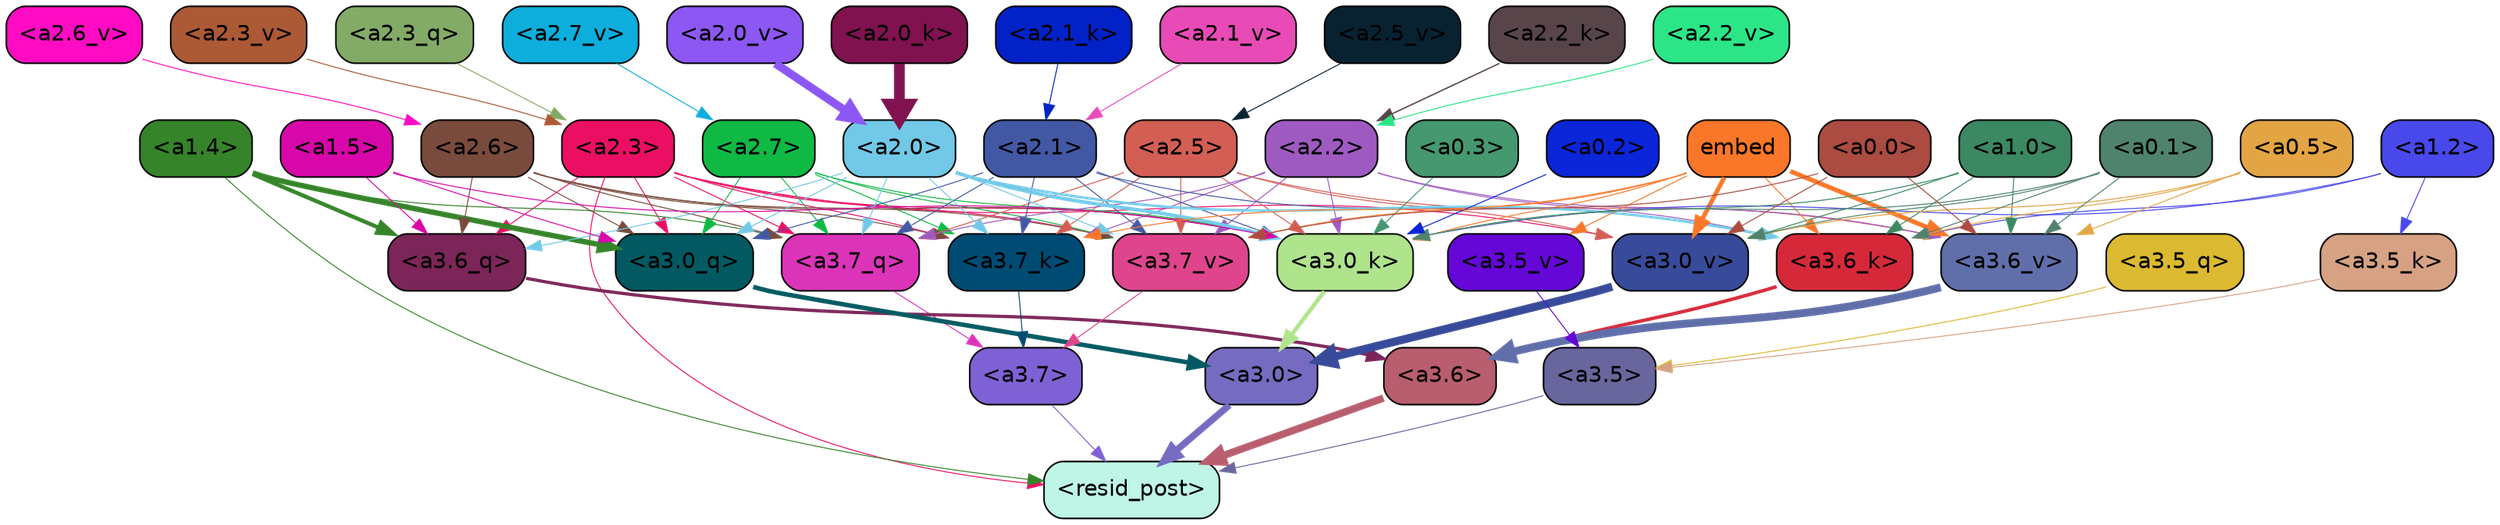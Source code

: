 strict digraph "" {
	graph [bgcolor=transparent,
		layout=dot,
		overlap=false,
		splines=true
	];
	"<a3.7>"	[color=black,
		fillcolor="#7e61d4",
		fontname=Helvetica,
		shape=box,
		style="filled, rounded"];
	"<resid_post>"	[color=black,
		fillcolor="#bef5e6",
		fontname=Helvetica,
		shape=box,
		style="filled, rounded"];
	"<a3.7>" -> "<resid_post>"	[color="#7e61d4",
		penwidth=0.6];
	"<a3.6>"	[color=black,
		fillcolor="#b85e6e",
		fontname=Helvetica,
		shape=box,
		style="filled, rounded"];
	"<a3.6>" -> "<resid_post>"	[color="#b85e6e",
		penwidth=4.648244500160217];
	"<a3.5>"	[color=black,
		fillcolor="#68669c",
		fontname=Helvetica,
		shape=box,
		style="filled, rounded"];
	"<a3.5>" -> "<resid_post>"	[color="#68669c",
		penwidth=0.6];
	"<a3.0>"	[color=black,
		fillcolor="#756cc1",
		fontname=Helvetica,
		shape=box,
		style="filled, rounded"];
	"<a3.0>" -> "<resid_post>"	[color="#756cc1",
		penwidth=4.3288813829422];
	"<a2.3>"	[color=black,
		fillcolor="#eb0f63",
		fontname=Helvetica,
		shape=box,
		style="filled, rounded"];
	"<a2.3>" -> "<resid_post>"	[color="#eb0f63",
		penwidth=0.6];
	"<a3.7_q>"	[color=black,
		fillcolor="#db34b9",
		fontname=Helvetica,
		shape=box,
		style="filled, rounded"];
	"<a2.3>" -> "<a3.7_q>"	[color="#eb0f63",
		penwidth=0.6];
	"<a3.6_q>"	[color=black,
		fillcolor="#7b2558",
		fontname=Helvetica,
		shape=box,
		style="filled, rounded"];
	"<a2.3>" -> "<a3.6_q>"	[color="#eb0f63",
		penwidth=0.6];
	"<a3.0_q>"	[color=black,
		fillcolor="#035961",
		fontname=Helvetica,
		shape=box,
		style="filled, rounded"];
	"<a2.3>" -> "<a3.0_q>"	[color="#eb0f63",
		penwidth=0.6];
	"<a3.7_k>"	[color=black,
		fillcolor="#004b73",
		fontname=Helvetica,
		shape=box,
		style="filled, rounded"];
	"<a2.3>" -> "<a3.7_k>"	[color="#eb0f63",
		penwidth=0.6];
	"<a3.0_k>"	[color=black,
		fillcolor="#afe38c",
		fontname=Helvetica,
		shape=box,
		style="filled, rounded"];
	"<a2.3>" -> "<a3.0_k>"	[color="#eb0f63",
		penwidth=0.6];
	"<a3.7_v>"	[color=black,
		fillcolor="#de458c",
		fontname=Helvetica,
		shape=box,
		style="filled, rounded"];
	"<a2.3>" -> "<a3.7_v>"	[color="#eb0f63",
		penwidth=0.6];
	"<a3.0_v>"	[color=black,
		fillcolor="#374b9a",
		fontname=Helvetica,
		shape=box,
		style="filled, rounded"];
	"<a2.3>" -> "<a3.0_v>"	[color="#eb0f63",
		penwidth=0.6];
	"<a1.4>"	[color=black,
		fillcolor="#358429",
		fontname=Helvetica,
		shape=box,
		style="filled, rounded"];
	"<a1.4>" -> "<resid_post>"	[color="#358429",
		penwidth=0.6];
	"<a1.4>" -> "<a3.7_q>"	[color="#358429",
		penwidth=0.6];
	"<a1.4>" -> "<a3.6_q>"	[color="#358429",
		penwidth=2.5397292599081993];
	"<a1.4>" -> "<a3.0_q>"	[color="#358429",
		penwidth=3.3985572457313538];
	"<a3.7_q>" -> "<a3.7>"	[color="#db34b9",
		penwidth=0.6];
	"<a3.6_q>" -> "<a3.6>"	[color="#7b2558",
		penwidth=2.03758105635643];
	"<a3.5_q>"	[color=black,
		fillcolor="#dbb931",
		fontname=Helvetica,
		shape=box,
		style="filled, rounded"];
	"<a3.5_q>" -> "<a3.5>"	[color="#dbb931",
		penwidth=0.6];
	"<a3.0_q>" -> "<a3.0>"	[color="#035961",
		penwidth=2.8638100624084473];
	"<a3.7_k>" -> "<a3.7>"	[color="#004b73",
		penwidth=0.6];
	"<a3.6_k>"	[color=black,
		fillcolor="#d52939",
		fontname=Helvetica,
		shape=box,
		style="filled, rounded"];
	"<a3.6_k>" -> "<a3.6>"	[color="#d52939",
		penwidth=2.174198240041733];
	"<a3.5_k>"	[color=black,
		fillcolor="#d6a283",
		fontname=Helvetica,
		shape=box,
		style="filled, rounded"];
	"<a3.5_k>" -> "<a3.5>"	[color="#d6a283",
		penwidth=0.6];
	"<a3.0_k>" -> "<a3.0>"	[color="#afe38c",
		penwidth=2.6274144649505615];
	"<a3.7_v>" -> "<a3.7>"	[color="#de458c",
		penwidth=0.6];
	"<a3.6_v>"	[color=black,
		fillcolor="#606faa",
		fontname=Helvetica,
		shape=box,
		style="filled, rounded"];
	"<a3.6_v>" -> "<a3.6>"	[color="#606faa",
		penwidth=5.002329230308533];
	"<a3.5_v>"	[color=black,
		fillcolor="#6407d7",
		fontname=Helvetica,
		shape=box,
		style="filled, rounded"];
	"<a3.5_v>" -> "<a3.5>"	[color="#6407d7",
		penwidth=0.6];
	"<a3.0_v>" -> "<a3.0>"	[color="#374b9a",
		penwidth=5.188832879066467];
	"<a2.7>"	[color=black,
		fillcolor="#10b944",
		fontname=Helvetica,
		shape=box,
		style="filled, rounded"];
	"<a2.7>" -> "<a3.7_q>"	[color="#10b944",
		penwidth=0.6];
	"<a2.7>" -> "<a3.0_q>"	[color="#10b944",
		penwidth=0.6];
	"<a2.7>" -> "<a3.7_k>"	[color="#10b944",
		penwidth=0.6];
	"<a2.7>" -> "<a3.0_k>"	[color="#10b944",
		penwidth=0.6];
	"<a2.7>" -> "<a3.7_v>"	[color="#10b944",
		penwidth=0.6];
	"<a2.6>"	[color=black,
		fillcolor="#794b3d",
		fontname=Helvetica,
		shape=box,
		style="filled, rounded"];
	"<a2.6>" -> "<a3.7_q>"	[color="#794b3d",
		penwidth=0.6];
	"<a2.6>" -> "<a3.6_q>"	[color="#794b3d",
		penwidth=0.6];
	"<a2.6>" -> "<a3.0_q>"	[color="#794b3d",
		penwidth=0.6];
	"<a2.6>" -> "<a3.7_k>"	[color="#794b3d",
		penwidth=0.6];
	"<a2.6>" -> "<a3.0_k>"	[color="#794b3d",
		penwidth=0.6];
	"<a2.6>" -> "<a3.7_v>"	[color="#794b3d",
		penwidth=0.6];
	"<a2.5>"	[color=black,
		fillcolor="#d35e54",
		fontname=Helvetica,
		shape=box,
		style="filled, rounded"];
	"<a2.5>" -> "<a3.7_q>"	[color="#d35e54",
		penwidth=0.6];
	"<a2.5>" -> "<a3.7_k>"	[color="#d35e54",
		penwidth=0.6];
	"<a2.5>" -> "<a3.0_k>"	[color="#d35e54",
		penwidth=0.6];
	"<a2.5>" -> "<a3.7_v>"	[color="#d35e54",
		penwidth=0.6];
	"<a2.5>" -> "<a3.6_v>"	[color="#d35e54",
		penwidth=0.6];
	"<a2.5>" -> "<a3.0_v>"	[color="#d35e54",
		penwidth=0.6];
	"<a2.2>"	[color=black,
		fillcolor="#9f5ac2",
		fontname=Helvetica,
		shape=box,
		style="filled, rounded"];
	"<a2.2>" -> "<a3.7_q>"	[color="#9f5ac2",
		penwidth=0.6];
	"<a2.2>" -> "<a3.7_k>"	[color="#9f5ac2",
		penwidth=0.6];
	"<a2.2>" -> "<a3.6_k>"	[color="#9f5ac2",
		penwidth=0.6];
	"<a2.2>" -> "<a3.0_k>"	[color="#9f5ac2",
		penwidth=0.6];
	"<a2.2>" -> "<a3.7_v>"	[color="#9f5ac2",
		penwidth=0.6];
	"<a2.2>" -> "<a3.6_v>"	[color="#9f5ac2",
		penwidth=0.6];
	"<a2.1>"	[color=black,
		fillcolor="#4358a4",
		fontname=Helvetica,
		shape=box,
		style="filled, rounded"];
	"<a2.1>" -> "<a3.7_q>"	[color="#4358a4",
		penwidth=0.6];
	"<a2.1>" -> "<a3.0_q>"	[color="#4358a4",
		penwidth=0.6];
	"<a2.1>" -> "<a3.7_k>"	[color="#4358a4",
		penwidth=0.6];
	"<a2.1>" -> "<a3.6_k>"	[color="#4358a4",
		penwidth=0.6];
	"<a2.1>" -> "<a3.0_k>"	[color="#4358a4",
		penwidth=0.6];
	"<a2.1>" -> "<a3.7_v>"	[color="#4358a4",
		penwidth=0.6];
	"<a2.0>"	[color=black,
		fillcolor="#71c9e7",
		fontname=Helvetica,
		shape=box,
		style="filled, rounded"];
	"<a2.0>" -> "<a3.7_q>"	[color="#71c9e7",
		penwidth=0.6];
	"<a2.0>" -> "<a3.6_q>"	[color="#71c9e7",
		penwidth=0.6];
	"<a2.0>" -> "<a3.0_q>"	[color="#71c9e7",
		penwidth=0.6];
	"<a2.0>" -> "<a3.7_k>"	[color="#71c9e7",
		penwidth=0.6];
	"<a2.0>" -> "<a3.6_k>"	[color="#71c9e7",
		penwidth=1.5717863738536835];
	"<a2.0>" -> "<a3.0_k>"	[color="#71c9e7",
		penwidth=2.205150544643402];
	"<a2.0>" -> "<a3.7_v>"	[color="#71c9e7",
		penwidth=0.6];
	"<a1.5>"	[color=black,
		fillcolor="#d707a9",
		fontname=Helvetica,
		shape=box,
		style="filled, rounded"];
	"<a1.5>" -> "<a3.6_q>"	[color="#d707a9",
		penwidth=0.6];
	"<a1.5>" -> "<a3.0_q>"	[color="#d707a9",
		penwidth=0.6];
	"<a1.5>" -> "<a3.0_k>"	[color="#d707a9",
		penwidth=0.6];
	embed	[color=black,
		fillcolor="#fa7729",
		fontname=Helvetica,
		shape=box,
		style="filled, rounded"];
	embed -> "<a3.7_k>"	[color="#fa7729",
		penwidth=0.6];
	embed -> "<a3.6_k>"	[color="#fa7729",
		penwidth=0.6];
	embed -> "<a3.0_k>"	[color="#fa7729",
		penwidth=0.6];
	embed -> "<a3.7_v>"	[color="#fa7729",
		penwidth=0.6];
	embed -> "<a3.6_v>"	[color="#fa7729",
		penwidth=2.882729172706604];
	embed -> "<a3.5_v>"	[color="#fa7729",
		penwidth=0.6];
	embed -> "<a3.0_v>"	[color="#fa7729",
		penwidth=2.812090039253235];
	"<a1.2>"	[color=black,
		fillcolor="#4948ea",
		fontname=Helvetica,
		shape=box,
		style="filled, rounded"];
	"<a1.2>" -> "<a3.6_k>"	[color="#4948ea",
		penwidth=0.6];
	"<a1.2>" -> "<a3.5_k>"	[color="#4948ea",
		penwidth=0.6];
	"<a1.2>" -> "<a3.0_k>"	[color="#4948ea",
		penwidth=0.6];
	"<a1.0>"	[color=black,
		fillcolor="#3b8862",
		fontname=Helvetica,
		shape=box,
		style="filled, rounded"];
	"<a1.0>" -> "<a3.6_k>"	[color="#3b8862",
		penwidth=0.6];
	"<a1.0>" -> "<a3.0_k>"	[color="#3b8862",
		penwidth=0.6];
	"<a1.0>" -> "<a3.6_v>"	[color="#3b8862",
		penwidth=0.6];
	"<a1.0>" -> "<a3.0_v>"	[color="#3b8862",
		penwidth=0.6];
	"<a0.5>"	[color=black,
		fillcolor="#e3a544",
		fontname=Helvetica,
		shape=box,
		style="filled, rounded"];
	"<a0.5>" -> "<a3.6_k>"	[color="#e3a544",
		penwidth=0.6];
	"<a0.5>" -> "<a3.6_v>"	[color="#e3a544",
		penwidth=0.6];
	"<a0.5>" -> "<a3.0_v>"	[color="#e3a544",
		penwidth=0.6281400918960571];
	"<a0.1>"	[color=black,
		fillcolor="#50836d",
		fontname=Helvetica,
		shape=box,
		style="filled, rounded"];
	"<a0.1>" -> "<a3.6_k>"	[color="#50836d",
		penwidth=0.6];
	"<a0.1>" -> "<a3.0_k>"	[color="#50836d",
		penwidth=0.6];
	"<a0.1>" -> "<a3.6_v>"	[color="#50836d",
		penwidth=0.6];
	"<a0.1>" -> "<a3.0_v>"	[color="#50836d",
		penwidth=0.6];
	"<a0.3>"	[color=black,
		fillcolor="#45986f",
		fontname=Helvetica,
		shape=box,
		style="filled, rounded"];
	"<a0.3>" -> "<a3.0_k>"	[color="#45986f",
		penwidth=0.6];
	"<a0.2>"	[color=black,
		fillcolor="#0b25d8",
		fontname=Helvetica,
		shape=box,
		style="filled, rounded"];
	"<a0.2>" -> "<a3.0_k>"	[color="#0b25d8",
		penwidth=0.6];
	"<a0.0>"	[color=black,
		fillcolor="#ab4b41",
		fontname=Helvetica,
		shape=box,
		style="filled, rounded"];
	"<a0.0>" -> "<a3.7_v>"	[color="#ab4b41",
		penwidth=0.6];
	"<a0.0>" -> "<a3.6_v>"	[color="#ab4b41",
		penwidth=0.6];
	"<a0.0>" -> "<a3.0_v>"	[color="#ab4b41",
		penwidth=0.6];
	"<a2.3_q>"	[color=black,
		fillcolor="#83aa67",
		fontname=Helvetica,
		shape=box,
		style="filled, rounded"];
	"<a2.3_q>" -> "<a2.3>"	[color="#83aa67",
		penwidth=0.6];
	"<a2.2_k>"	[color=black,
		fillcolor="#58454a",
		fontname=Helvetica,
		shape=box,
		style="filled, rounded"];
	"<a2.2_k>" -> "<a2.2>"	[color="#58454a",
		penwidth=0.8337457180023193];
	"<a2.1_k>"	[color=black,
		fillcolor="#0222c7",
		fontname=Helvetica,
		shape=box,
		style="filled, rounded"];
	"<a2.1_k>" -> "<a2.1>"	[color="#0222c7",
		penwidth=0.6];
	"<a2.0_k>"	[color=black,
		fillcolor="#7f124f",
		fontname=Helvetica,
		shape=box,
		style="filled, rounded"];
	"<a2.0_k>" -> "<a2.0>"	[color="#7f124f",
		penwidth=6.795950889587402];
	"<a2.7_v>"	[color=black,
		fillcolor="#0daddc",
		fontname=Helvetica,
		shape=box,
		style="filled, rounded"];
	"<a2.7_v>" -> "<a2.7>"	[color="#0daddc",
		penwidth=0.6];
	"<a2.6_v>"	[color=black,
		fillcolor="#ff0bc3",
		fontname=Helvetica,
		shape=box,
		style="filled, rounded"];
	"<a2.6_v>" -> "<a2.6>"	[color="#ff0bc3",
		penwidth=0.6];
	"<a2.5_v>"	[color=black,
		fillcolor="#082232",
		fontname=Helvetica,
		shape=box,
		style="filled, rounded"];
	"<a2.5_v>" -> "<a2.5>"	[color="#082232",
		penwidth=0.6];
	"<a2.3_v>"	[color=black,
		fillcolor="#ac5935",
		fontname=Helvetica,
		shape=box,
		style="filled, rounded"];
	"<a2.3_v>" -> "<a2.3>"	[color="#ac5935",
		penwidth=0.6];
	"<a2.2_v>"	[color=black,
		fillcolor="#2ce586",
		fontname=Helvetica,
		shape=box,
		style="filled, rounded"];
	"<a2.2_v>" -> "<a2.2>"	[color="#2ce586",
		penwidth=0.6];
	"<a2.1_v>"	[color=black,
		fillcolor="#e84bb6",
		fontname=Helvetica,
		shape=box,
		style="filled, rounded"];
	"<a2.1_v>" -> "<a2.1>"	[color="#e84bb6",
		penwidth=0.6];
	"<a2.0_v>"	[color=black,
		fillcolor="#8c57f3",
		fontname=Helvetica,
		shape=box,
		style="filled, rounded"];
	"<a2.0_v>" -> "<a2.0>"	[color="#8c57f3",
		penwidth=5.211444020271301];
}
